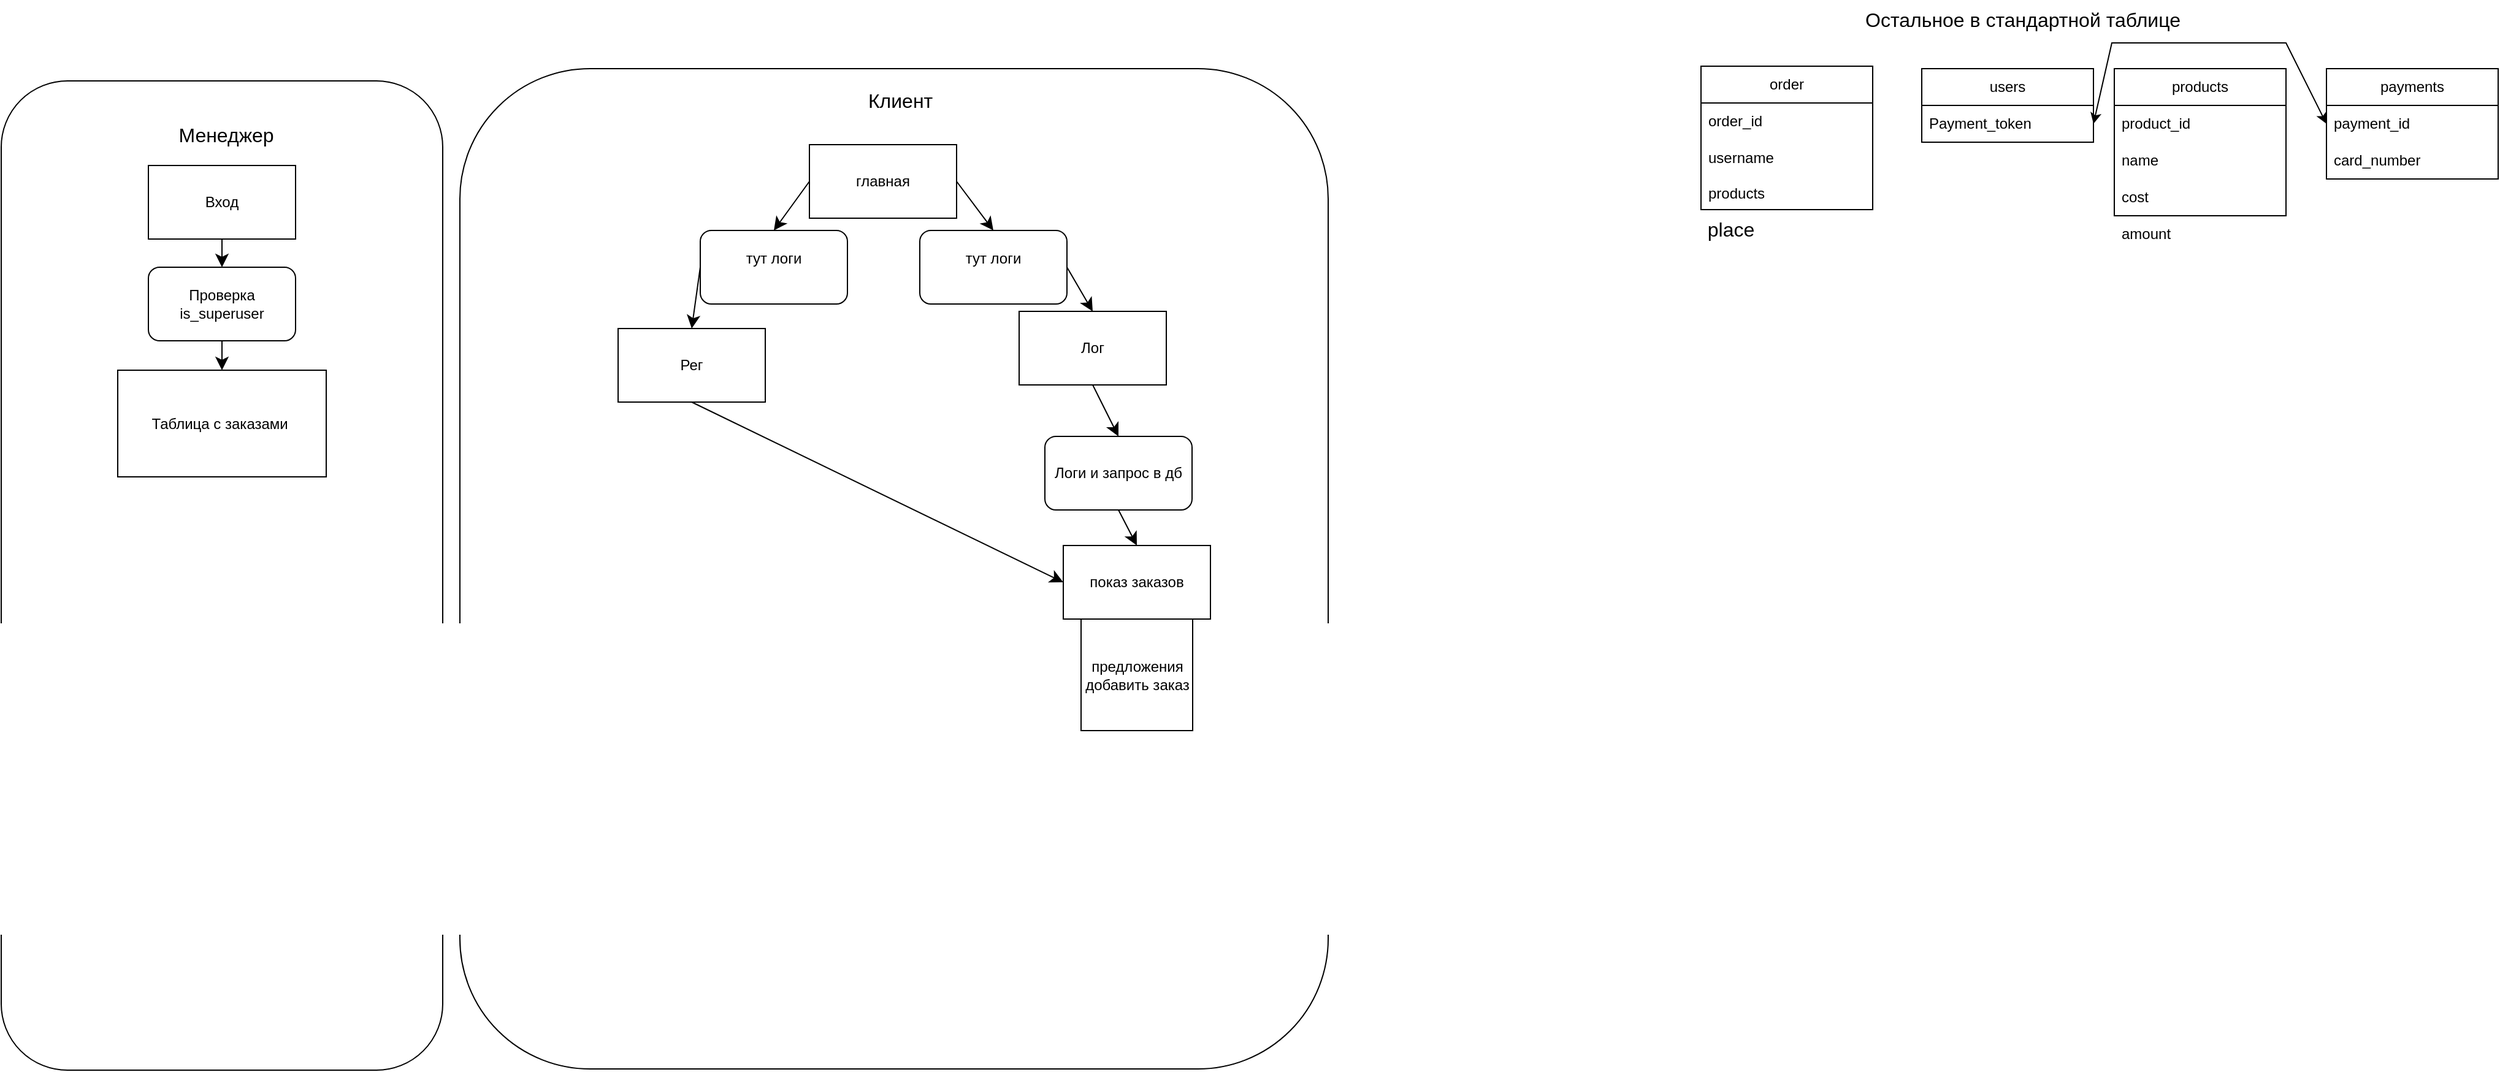 <mxfile version="26.2.4">
  <diagram name="Страница — 1" id="76bo_cTdKxFD82bV4_EB">
    <mxGraphModel dx="2083" dy="972" grid="0" gridSize="10" guides="1" tooltips="1" connect="1" arrows="1" fold="1" page="0" pageScale="1" pageWidth="827" pageHeight="1169" math="0" shadow="0">
      <root>
        <mxCell id="0" />
        <mxCell id="1" parent="0" />
        <mxCell id="NnkHstzrRsLDRzWp3D6d-5" value="" style="rounded=1;whiteSpace=wrap;html=1;" parent="1" vertex="1">
          <mxGeometry x="-86" y="-45" width="708" height="816" as="geometry" />
        </mxCell>
        <mxCell id="cx3Z5t4z99lbhJJ9GhjB-1" value="главная" style="rounded=0;whiteSpace=wrap;html=1;" parent="1" vertex="1">
          <mxGeometry x="199" y="17" width="120" height="60" as="geometry" />
        </mxCell>
        <mxCell id="cx3Z5t4z99lbhJJ9GhjB-2" value="Лог" style="rounded=0;whiteSpace=wrap;html=1;" parent="1" vertex="1">
          <mxGeometry x="370" y="153" width="120" height="60" as="geometry" />
        </mxCell>
        <mxCell id="cx3Z5t4z99lbhJJ9GhjB-3" value="Рег" style="rounded=0;whiteSpace=wrap;html=1;" parent="1" vertex="1">
          <mxGeometry x="43" y="167" width="120" height="60" as="geometry" />
        </mxCell>
        <mxCell id="cx3Z5t4z99lbhJJ9GhjB-8" value="" style="endArrow=classic;html=1;rounded=0;fontSize=12;startSize=8;endSize=8;curved=1;entryX=0.5;entryY=0;entryDx=0;entryDy=0;exitX=0;exitY=0.5;exitDx=0;exitDy=0;" parent="1" source="cx3Z5t4z99lbhJJ9GhjB-11" target="cx3Z5t4z99lbhJJ9GhjB-3" edge="1">
          <mxGeometry width="50" height="50" relative="1" as="geometry">
            <mxPoint x="116" y="90" as="sourcePoint" />
            <mxPoint x="166" y="40" as="targetPoint" />
          </mxGeometry>
        </mxCell>
        <mxCell id="cx3Z5t4z99lbhJJ9GhjB-9" value="" style="endArrow=classic;html=1;rounded=0;fontSize=12;startSize=8;endSize=8;curved=1;entryX=0.5;entryY=0;entryDx=0;entryDy=0;exitX=1;exitY=0.5;exitDx=0;exitDy=0;" parent="1" source="cx3Z5t4z99lbhJJ9GhjB-12" target="cx3Z5t4z99lbhJJ9GhjB-2" edge="1">
          <mxGeometry width="50" height="50" relative="1" as="geometry">
            <mxPoint x="168" y="224" as="sourcePoint" />
            <mxPoint x="218" y="174" as="targetPoint" />
          </mxGeometry>
        </mxCell>
        <mxCell id="cx3Z5t4z99lbhJJ9GhjB-13" value="показ заказов" style="rounded=0;whiteSpace=wrap;html=1;" parent="1" vertex="1">
          <mxGeometry x="406" y="344" width="120" height="60" as="geometry" />
        </mxCell>
        <mxCell id="cx3Z5t4z99lbhJJ9GhjB-15" value="предложения добавить заказ" style="whiteSpace=wrap;html=1;aspect=fixed;" parent="1" vertex="1">
          <mxGeometry x="420.5" y="404" width="91" height="91" as="geometry" />
        </mxCell>
        <mxCell id="cx3Z5t4z99lbhJJ9GhjB-16" value="" style="endArrow=classic;html=1;rounded=0;fontSize=12;startSize=8;endSize=8;curved=1;exitX=0.5;exitY=1;exitDx=0;exitDy=0;entryX=0.5;entryY=0;entryDx=0;entryDy=0;" parent="1" source="cx3Z5t4z99lbhJJ9GhjB-14" target="cx3Z5t4z99lbhJJ9GhjB-13" edge="1">
          <mxGeometry width="50" height="50" relative="1" as="geometry">
            <mxPoint x="508" y="258" as="sourcePoint" />
            <mxPoint x="558" y="208" as="targetPoint" />
          </mxGeometry>
        </mxCell>
        <mxCell id="cx3Z5t4z99lbhJJ9GhjB-18" value="order" style="swimlane;fontStyle=0;childLayout=stackLayout;horizontal=1;startSize=30;horizontalStack=0;resizeParent=1;resizeParentMax=0;resizeLast=0;collapsible=1;marginBottom=0;whiteSpace=wrap;html=1;" parent="1" vertex="1">
          <mxGeometry x="926" y="-47" width="140" height="117" as="geometry">
            <mxRectangle x="926" y="-47" width="63" height="30" as="alternateBounds" />
          </mxGeometry>
        </mxCell>
        <mxCell id="cx3Z5t4z99lbhJJ9GhjB-19" value="order_id" style="text;strokeColor=none;fillColor=none;align=left;verticalAlign=middle;spacingLeft=4;spacingRight=4;overflow=hidden;points=[[0,0.5],[1,0.5]];portConstraint=eastwest;rotatable=0;whiteSpace=wrap;html=1;" parent="cx3Z5t4z99lbhJJ9GhjB-18" vertex="1">
          <mxGeometry y="30" width="140" height="30" as="geometry" />
        </mxCell>
        <mxCell id="cx3Z5t4z99lbhJJ9GhjB-20" value="username" style="text;strokeColor=none;fillColor=none;align=left;verticalAlign=middle;spacingLeft=4;spacingRight=4;overflow=hidden;points=[[0,0.5],[1,0.5]];portConstraint=eastwest;rotatable=0;whiteSpace=wrap;html=1;" parent="cx3Z5t4z99lbhJJ9GhjB-18" vertex="1">
          <mxGeometry y="60" width="140" height="30" as="geometry" />
        </mxCell>
        <mxCell id="cx3Z5t4z99lbhJJ9GhjB-21" value="products" style="text;strokeColor=none;fillColor=none;align=left;verticalAlign=middle;spacingLeft=4;spacingRight=4;overflow=hidden;points=[[0,0.5],[1,0.5]];portConstraint=eastwest;rotatable=0;whiteSpace=wrap;html=1;" parent="cx3Z5t4z99lbhJJ9GhjB-18" vertex="1">
          <mxGeometry y="90" width="140" height="27" as="geometry" />
        </mxCell>
        <mxCell id="DWacJJg4VQyoYq9Jz0QU-1" value="users" style="swimlane;fontStyle=0;childLayout=stackLayout;horizontal=1;startSize=30;horizontalStack=0;resizeParent=1;resizeParentMax=0;resizeLast=0;collapsible=1;marginBottom=0;whiteSpace=wrap;html=1;" parent="1" vertex="1">
          <mxGeometry x="1106" y="-45" width="140" height="60" as="geometry">
            <mxRectangle x="926" y="-47" width="63" height="30" as="alternateBounds" />
          </mxGeometry>
        </mxCell>
        <mxCell id="DWacJJg4VQyoYq9Jz0QU-3" value="Payment_token" style="text;strokeColor=none;fillColor=none;align=left;verticalAlign=middle;spacingLeft=4;spacingRight=4;overflow=hidden;points=[[0,0.5],[1,0.5]];portConstraint=eastwest;rotatable=0;whiteSpace=wrap;html=1;" parent="DWacJJg4VQyoYq9Jz0QU-1" vertex="1">
          <mxGeometry y="30" width="140" height="30" as="geometry" />
        </mxCell>
        <mxCell id="DWacJJg4VQyoYq9Jz0QU-11" value="products" style="swimlane;fontStyle=0;childLayout=stackLayout;horizontal=1;startSize=30;horizontalStack=0;resizeParent=1;resizeParentMax=0;resizeLast=0;collapsible=1;marginBottom=0;whiteSpace=wrap;html=1;" parent="1" vertex="1">
          <mxGeometry x="1263" y="-45" width="140" height="120" as="geometry">
            <mxRectangle x="926" y="-47" width="63" height="30" as="alternateBounds" />
          </mxGeometry>
        </mxCell>
        <mxCell id="DWacJJg4VQyoYq9Jz0QU-12" value="product_id" style="text;strokeColor=none;fillColor=none;align=left;verticalAlign=middle;spacingLeft=4;spacingRight=4;overflow=hidden;points=[[0,0.5],[1,0.5]];portConstraint=eastwest;rotatable=0;whiteSpace=wrap;html=1;" parent="DWacJJg4VQyoYq9Jz0QU-11" vertex="1">
          <mxGeometry y="30" width="140" height="30" as="geometry" />
        </mxCell>
        <mxCell id="DWacJJg4VQyoYq9Jz0QU-13" value="name" style="text;strokeColor=none;fillColor=none;align=left;verticalAlign=middle;spacingLeft=4;spacingRight=4;overflow=hidden;points=[[0,0.5],[1,0.5]];portConstraint=eastwest;rotatable=0;whiteSpace=wrap;html=1;" parent="DWacJJg4VQyoYq9Jz0QU-11" vertex="1">
          <mxGeometry y="60" width="140" height="30" as="geometry" />
        </mxCell>
        <mxCell id="DWacJJg4VQyoYq9Jz0QU-14" value="cost" style="text;strokeColor=none;fillColor=none;align=left;verticalAlign=middle;spacingLeft=4;spacingRight=4;overflow=hidden;points=[[0,0.5],[1,0.5]];portConstraint=eastwest;rotatable=0;whiteSpace=wrap;html=1;" parent="DWacJJg4VQyoYq9Jz0QU-11" vertex="1">
          <mxGeometry y="90" width="140" height="30" as="geometry" />
        </mxCell>
        <mxCell id="DWacJJg4VQyoYq9Jz0QU-15" value="amount" style="text;strokeColor=none;fillColor=none;align=left;verticalAlign=middle;spacingLeft=4;spacingRight=4;overflow=hidden;points=[[0,0.5],[1,0.5]];portConstraint=eastwest;rotatable=0;whiteSpace=wrap;html=1;" parent="1" vertex="1">
          <mxGeometry x="1263" y="75" width="140" height="30" as="geometry" />
        </mxCell>
        <mxCell id="NnkHstzrRsLDRzWp3D6d-1" value="" style="endArrow=classic;html=1;rounded=0;fontSize=12;startSize=8;endSize=8;curved=1;exitX=0.5;exitY=1;exitDx=0;exitDy=0;entryX=0.5;entryY=0;entryDx=0;entryDy=0;" parent="1" source="cx3Z5t4z99lbhJJ9GhjB-2" target="cx3Z5t4z99lbhJJ9GhjB-14" edge="1">
          <mxGeometry width="50" height="50" relative="1" as="geometry">
            <mxPoint x="389" y="223" as="sourcePoint" />
            <mxPoint x="444" y="343" as="targetPoint" />
          </mxGeometry>
        </mxCell>
        <mxCell id="cx3Z5t4z99lbhJJ9GhjB-14" value="Логи и запрос в дб" style="rounded=1;whiteSpace=wrap;html=1;" parent="1" vertex="1">
          <mxGeometry x="391" y="255" width="120" height="60" as="geometry" />
        </mxCell>
        <mxCell id="NnkHstzrRsLDRzWp3D6d-2" value="" style="endArrow=classic;html=1;rounded=0;fontSize=12;startSize=8;endSize=8;curved=1;entryX=0.5;entryY=0;entryDx=0;entryDy=0;exitX=1;exitY=0.5;exitDx=0;exitDy=0;" parent="1" source="cx3Z5t4z99lbhJJ9GhjB-1" target="cx3Z5t4z99lbhJJ9GhjB-12" edge="1">
          <mxGeometry width="50" height="50" relative="1" as="geometry">
            <mxPoint x="319" y="47" as="sourcePoint" />
            <mxPoint x="389" y="163" as="targetPoint" />
          </mxGeometry>
        </mxCell>
        <mxCell id="cx3Z5t4z99lbhJJ9GhjB-12" value="тут логи&lt;div&gt;&lt;br&gt;&lt;/div&gt;" style="rounded=1;whiteSpace=wrap;html=1;" parent="1" vertex="1">
          <mxGeometry x="289" y="87" width="120" height="60" as="geometry" />
        </mxCell>
        <mxCell id="NnkHstzrRsLDRzWp3D6d-3" value="" style="endArrow=classic;html=1;rounded=0;fontSize=12;startSize=8;endSize=8;curved=1;entryX=0.5;entryY=0;entryDx=0;entryDy=0;exitX=0;exitY=0.5;exitDx=0;exitDy=0;" parent="1" source="cx3Z5t4z99lbhJJ9GhjB-1" target="cx3Z5t4z99lbhJJ9GhjB-11" edge="1">
          <mxGeometry width="50" height="50" relative="1" as="geometry">
            <mxPoint x="199" y="47" as="sourcePoint" />
            <mxPoint x="143" y="163" as="targetPoint" />
          </mxGeometry>
        </mxCell>
        <mxCell id="cx3Z5t4z99lbhJJ9GhjB-11" value="тут логи&lt;div&gt;&lt;br&gt;&lt;/div&gt;" style="rounded=1;whiteSpace=wrap;html=1;" parent="1" vertex="1">
          <mxGeometry x="110" y="87" width="120" height="60" as="geometry" />
        </mxCell>
        <mxCell id="NnkHstzrRsLDRzWp3D6d-6" value="Клиент&amp;nbsp;" style="text;html=1;align=center;verticalAlign=middle;resizable=0;points=[];autosize=1;strokeColor=none;fillColor=none;fontSize=16;" parent="1" vertex="1">
          <mxGeometry x="236" y="-35" width="77" height="31" as="geometry" />
        </mxCell>
        <mxCell id="NnkHstzrRsLDRzWp3D6d-10" value="" style="group" parent="1" vertex="1" connectable="0">
          <mxGeometry x="-457" y="-35" width="360" height="807" as="geometry" />
        </mxCell>
        <mxCell id="NnkHstzrRsLDRzWp3D6d-7" value="" style="rounded=1;whiteSpace=wrap;html=1;" parent="NnkHstzrRsLDRzWp3D6d-10" vertex="1">
          <mxGeometry x="-3" width="360" height="807" as="geometry" />
        </mxCell>
        <mxCell id="NnkHstzrRsLDRzWp3D6d-9" value="Таблица с заказами&amp;nbsp;" style="whiteSpace=wrap;html=1;" parent="NnkHstzrRsLDRzWp3D6d-10" vertex="1">
          <mxGeometry x="92" y="236" width="170" height="87" as="geometry" />
        </mxCell>
        <mxCell id="NnkHstzrRsLDRzWp3D6d-8" value="Менеджер" style="text;html=1;align=center;verticalAlign=middle;resizable=0;points=[];autosize=1;strokeColor=none;fillColor=none;fontSize=16;" parent="NnkHstzrRsLDRzWp3D6d-10" vertex="1">
          <mxGeometry x="131" y="28" width="98" height="31" as="geometry" />
        </mxCell>
        <mxCell id="NnkHstzrRsLDRzWp3D6d-13" value="Вход" style="whiteSpace=wrap;html=1;" parent="NnkHstzrRsLDRzWp3D6d-10" vertex="1">
          <mxGeometry x="117" y="69" width="120" height="60" as="geometry" />
        </mxCell>
        <mxCell id="NnkHstzrRsLDRzWp3D6d-14" value="" style="edgeStyle=none;orthogonalLoop=1;jettySize=auto;html=1;rounded=0;fontSize=12;startSize=8;endSize=8;curved=1;exitX=0.5;exitY=1;exitDx=0;exitDy=0;" parent="NnkHstzrRsLDRzWp3D6d-10" source="NnkHstzrRsLDRzWp3D6d-16" target="NnkHstzrRsLDRzWp3D6d-9" edge="1">
          <mxGeometry width="140" relative="1" as="geometry">
            <mxPoint x="184" y="171" as="sourcePoint" />
            <mxPoint x="173" y="209" as="targetPoint" />
            <Array as="points" />
          </mxGeometry>
        </mxCell>
        <mxCell id="NnkHstzrRsLDRzWp3D6d-16" value="Проверка is_superuser" style="rounded=1;whiteSpace=wrap;html=1;" parent="NnkHstzrRsLDRzWp3D6d-10" vertex="1">
          <mxGeometry x="117" y="152" width="120" height="60" as="geometry" />
        </mxCell>
        <mxCell id="NnkHstzrRsLDRzWp3D6d-17" value="" style="edgeStyle=none;orthogonalLoop=1;jettySize=auto;html=1;rounded=0;fontSize=12;startSize=8;endSize=8;curved=1;exitX=0.5;exitY=1;exitDx=0;exitDy=0;" parent="NnkHstzrRsLDRzWp3D6d-10" source="NnkHstzrRsLDRzWp3D6d-13" target="NnkHstzrRsLDRzWp3D6d-16" edge="1">
          <mxGeometry width="140" relative="1" as="geometry">
            <mxPoint x="-281" y="82" as="sourcePoint" />
            <mxPoint x="-281" y="189" as="targetPoint" />
            <Array as="points" />
          </mxGeometry>
        </mxCell>
        <mxCell id="NnkHstzrRsLDRzWp3D6d-11" value="place" style="text;html=1;align=center;verticalAlign=middle;resizable=0;points=[];autosize=1;strokeColor=none;fillColor=none;fontSize=16;" parent="1" vertex="1">
          <mxGeometry x="922" y="70" width="56" height="31" as="geometry" />
        </mxCell>
        <mxCell id="NnkHstzrRsLDRzWp3D6d-12" value="Остальное в стандартной таблице" style="text;html=1;align=center;verticalAlign=middle;resizable=0;points=[];autosize=1;strokeColor=none;fillColor=none;fontSize=16;" parent="1" vertex="1">
          <mxGeometry x="1048" y="-101" width="280" height="31" as="geometry" />
        </mxCell>
        <mxCell id="NnkHstzrRsLDRzWp3D6d-19" value="" style="edgeStyle=none;orthogonalLoop=1;jettySize=auto;html=1;rounded=0;fontSize=12;startSize=8;endSize=8;curved=1;exitX=0.5;exitY=1;exitDx=0;exitDy=0;entryX=0;entryY=0.5;entryDx=0;entryDy=0;" parent="1" source="cx3Z5t4z99lbhJJ9GhjB-3" target="cx3Z5t4z99lbhJJ9GhjB-13" edge="1">
          <mxGeometry width="140" relative="1" as="geometry">
            <mxPoint x="146" y="920" as="sourcePoint" />
            <mxPoint x="286" y="920" as="targetPoint" />
            <Array as="points" />
          </mxGeometry>
        </mxCell>
        <mxCell id="Rdnh3AhMXwqYGaspcGQg-1" value="payments" style="swimlane;fontStyle=0;childLayout=stackLayout;horizontal=1;startSize=30;horizontalStack=0;resizeParent=1;resizeParentMax=0;resizeLast=0;collapsible=1;marginBottom=0;whiteSpace=wrap;html=1;" vertex="1" parent="1">
          <mxGeometry x="1436" y="-45" width="140" height="90" as="geometry" />
        </mxCell>
        <mxCell id="Rdnh3AhMXwqYGaspcGQg-2" value="payment_id" style="text;strokeColor=none;fillColor=none;align=left;verticalAlign=middle;spacingLeft=4;spacingRight=4;overflow=hidden;points=[[0,0.5],[1,0.5]];portConstraint=eastwest;rotatable=0;whiteSpace=wrap;html=1;" vertex="1" parent="Rdnh3AhMXwqYGaspcGQg-1">
          <mxGeometry y="30" width="140" height="30" as="geometry" />
        </mxCell>
        <mxCell id="Rdnh3AhMXwqYGaspcGQg-3" value="card_number" style="text;strokeColor=none;fillColor=none;align=left;verticalAlign=middle;spacingLeft=4;spacingRight=4;overflow=hidden;points=[[0,0.5],[1,0.5]];portConstraint=eastwest;rotatable=0;whiteSpace=wrap;html=1;" vertex="1" parent="Rdnh3AhMXwqYGaspcGQg-1">
          <mxGeometry y="60" width="140" height="30" as="geometry" />
        </mxCell>
        <mxCell id="Rdnh3AhMXwqYGaspcGQg-6" value="" style="endArrow=classic;startArrow=classic;html=1;rounded=0;entryX=0;entryY=0.5;entryDx=0;entryDy=0;exitX=1;exitY=0.5;exitDx=0;exitDy=0;" edge="1" parent="1" source="DWacJJg4VQyoYq9Jz0QU-3" target="Rdnh3AhMXwqYGaspcGQg-2">
          <mxGeometry width="50" height="50" relative="1" as="geometry">
            <mxPoint x="1463" y="-44" as="sourcePoint" />
            <mxPoint x="1513" y="-94" as="targetPoint" />
            <Array as="points">
              <mxPoint x="1261" y="-66" />
              <mxPoint x="1337" y="-66" />
              <mxPoint x="1403" y="-66" />
            </Array>
          </mxGeometry>
        </mxCell>
      </root>
    </mxGraphModel>
  </diagram>
</mxfile>
